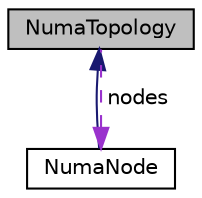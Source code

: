 digraph "NumaTopology"
{
  edge [fontname="Helvetica",fontsize="10",labelfontname="Helvetica",labelfontsize="10"];
  node [fontname="Helvetica",fontsize="10",shape=record];
  Node1 [label="NumaTopology",height=0.2,width=0.4,color="black", fillcolor="grey75", style="filled", fontcolor="black"];
  Node2 -> Node1 [dir="back",color="darkorchid3",fontsize="10",style="dashed",label=" nodes" ,fontname="Helvetica"];
  Node2 [label="NumaNode",height=0.2,width=0.4,color="black", fillcolor="white", style="filled",URL="$structNumaNode.html",tooltip="CPUs in NUMA node and general information about a NUMA domain. "];
  Node1 -> Node2 [dir="back",color="midnightblue",fontsize="10",style="solid",fontname="Helvetica"];
}
